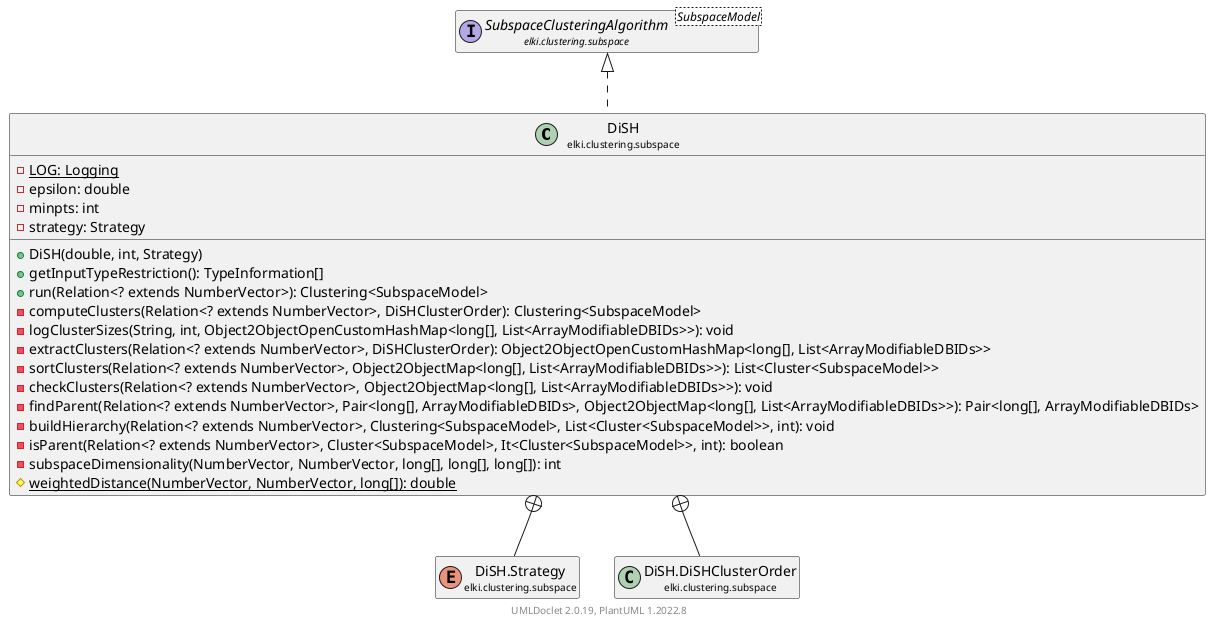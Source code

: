@startuml
    remove .*\.(Instance|Par|Parameterizer|Factory)$
    set namespaceSeparator none
    hide empty fields
    hide empty methods

    class "<size:14>DiSH\n<size:10>elki.clustering.subspace" as elki.clustering.subspace.DiSH [[DiSH.html]] {
        {static} -LOG: Logging
        -epsilon: double
        -minpts: int
        -strategy: Strategy
        +DiSH(double, int, Strategy)
        +getInputTypeRestriction(): TypeInformation[]
        +run(Relation<? extends NumberVector>): Clustering<SubspaceModel>
        -computeClusters(Relation<? extends NumberVector>, DiSHClusterOrder): Clustering<SubspaceModel>
        -logClusterSizes(String, int, Object2ObjectOpenCustomHashMap<long[], List<ArrayModifiableDBIDs>>): void
        -extractClusters(Relation<? extends NumberVector>, DiSHClusterOrder): Object2ObjectOpenCustomHashMap<long[], List<ArrayModifiableDBIDs>>
        -sortClusters(Relation<? extends NumberVector>, Object2ObjectMap<long[], List<ArrayModifiableDBIDs>>): List<Cluster<SubspaceModel>>
        -checkClusters(Relation<? extends NumberVector>, Object2ObjectMap<long[], List<ArrayModifiableDBIDs>>): void
        -findParent(Relation<? extends NumberVector>, Pair<long[], ArrayModifiableDBIDs>, Object2ObjectMap<long[], List<ArrayModifiableDBIDs>>): Pair<long[], ArrayModifiableDBIDs>
        -buildHierarchy(Relation<? extends NumberVector>, Clustering<SubspaceModel>, List<Cluster<SubspaceModel>>, int): void
        -isParent(Relation<? extends NumberVector>, Cluster<SubspaceModel>, It<Cluster<SubspaceModel>>, int): boolean
        -subspaceDimensionality(NumberVector, NumberVector, long[], long[], long[]): int
        {static} #weightedDistance(NumberVector, NumberVector, long[]): double
    }

    interface "<size:14>SubspaceClusteringAlgorithm\n<size:10>elki.clustering.subspace" as elki.clustering.subspace.SubspaceClusteringAlgorithm<SubspaceModel> [[SubspaceClusteringAlgorithm.html]]
    enum "<size:14>DiSH.Strategy\n<size:10>elki.clustering.subspace" as elki.clustering.subspace.DiSH.Strategy [[DiSH.Strategy.html]]
    class "<size:14>DiSH.Instance\n<size:10>elki.clustering.subspace" as elki.clustering.subspace.DiSH.Instance [[DiSH.Instance.html]]
    class "<size:14>DiSH.DiSHClusterOrder\n<size:10>elki.clustering.subspace" as elki.clustering.subspace.DiSH.DiSHClusterOrder [[DiSH.DiSHClusterOrder.html]]
    class "<size:14>DiSH.Par\n<size:10>elki.clustering.subspace" as elki.clustering.subspace.DiSH.Par [[DiSH.Par.html]]

    elki.clustering.subspace.SubspaceClusteringAlgorithm <|.. elki.clustering.subspace.DiSH
    elki.clustering.subspace.DiSH +-- elki.clustering.subspace.DiSH.Strategy
    elki.clustering.subspace.DiSH +-- elki.clustering.subspace.DiSH.Instance
    elki.clustering.subspace.DiSH +-- elki.clustering.subspace.DiSH.DiSHClusterOrder
    elki.clustering.subspace.DiSH +-- elki.clustering.subspace.DiSH.Par

    center footer UMLDoclet 2.0.19, PlantUML 1.2022.8
@enduml
